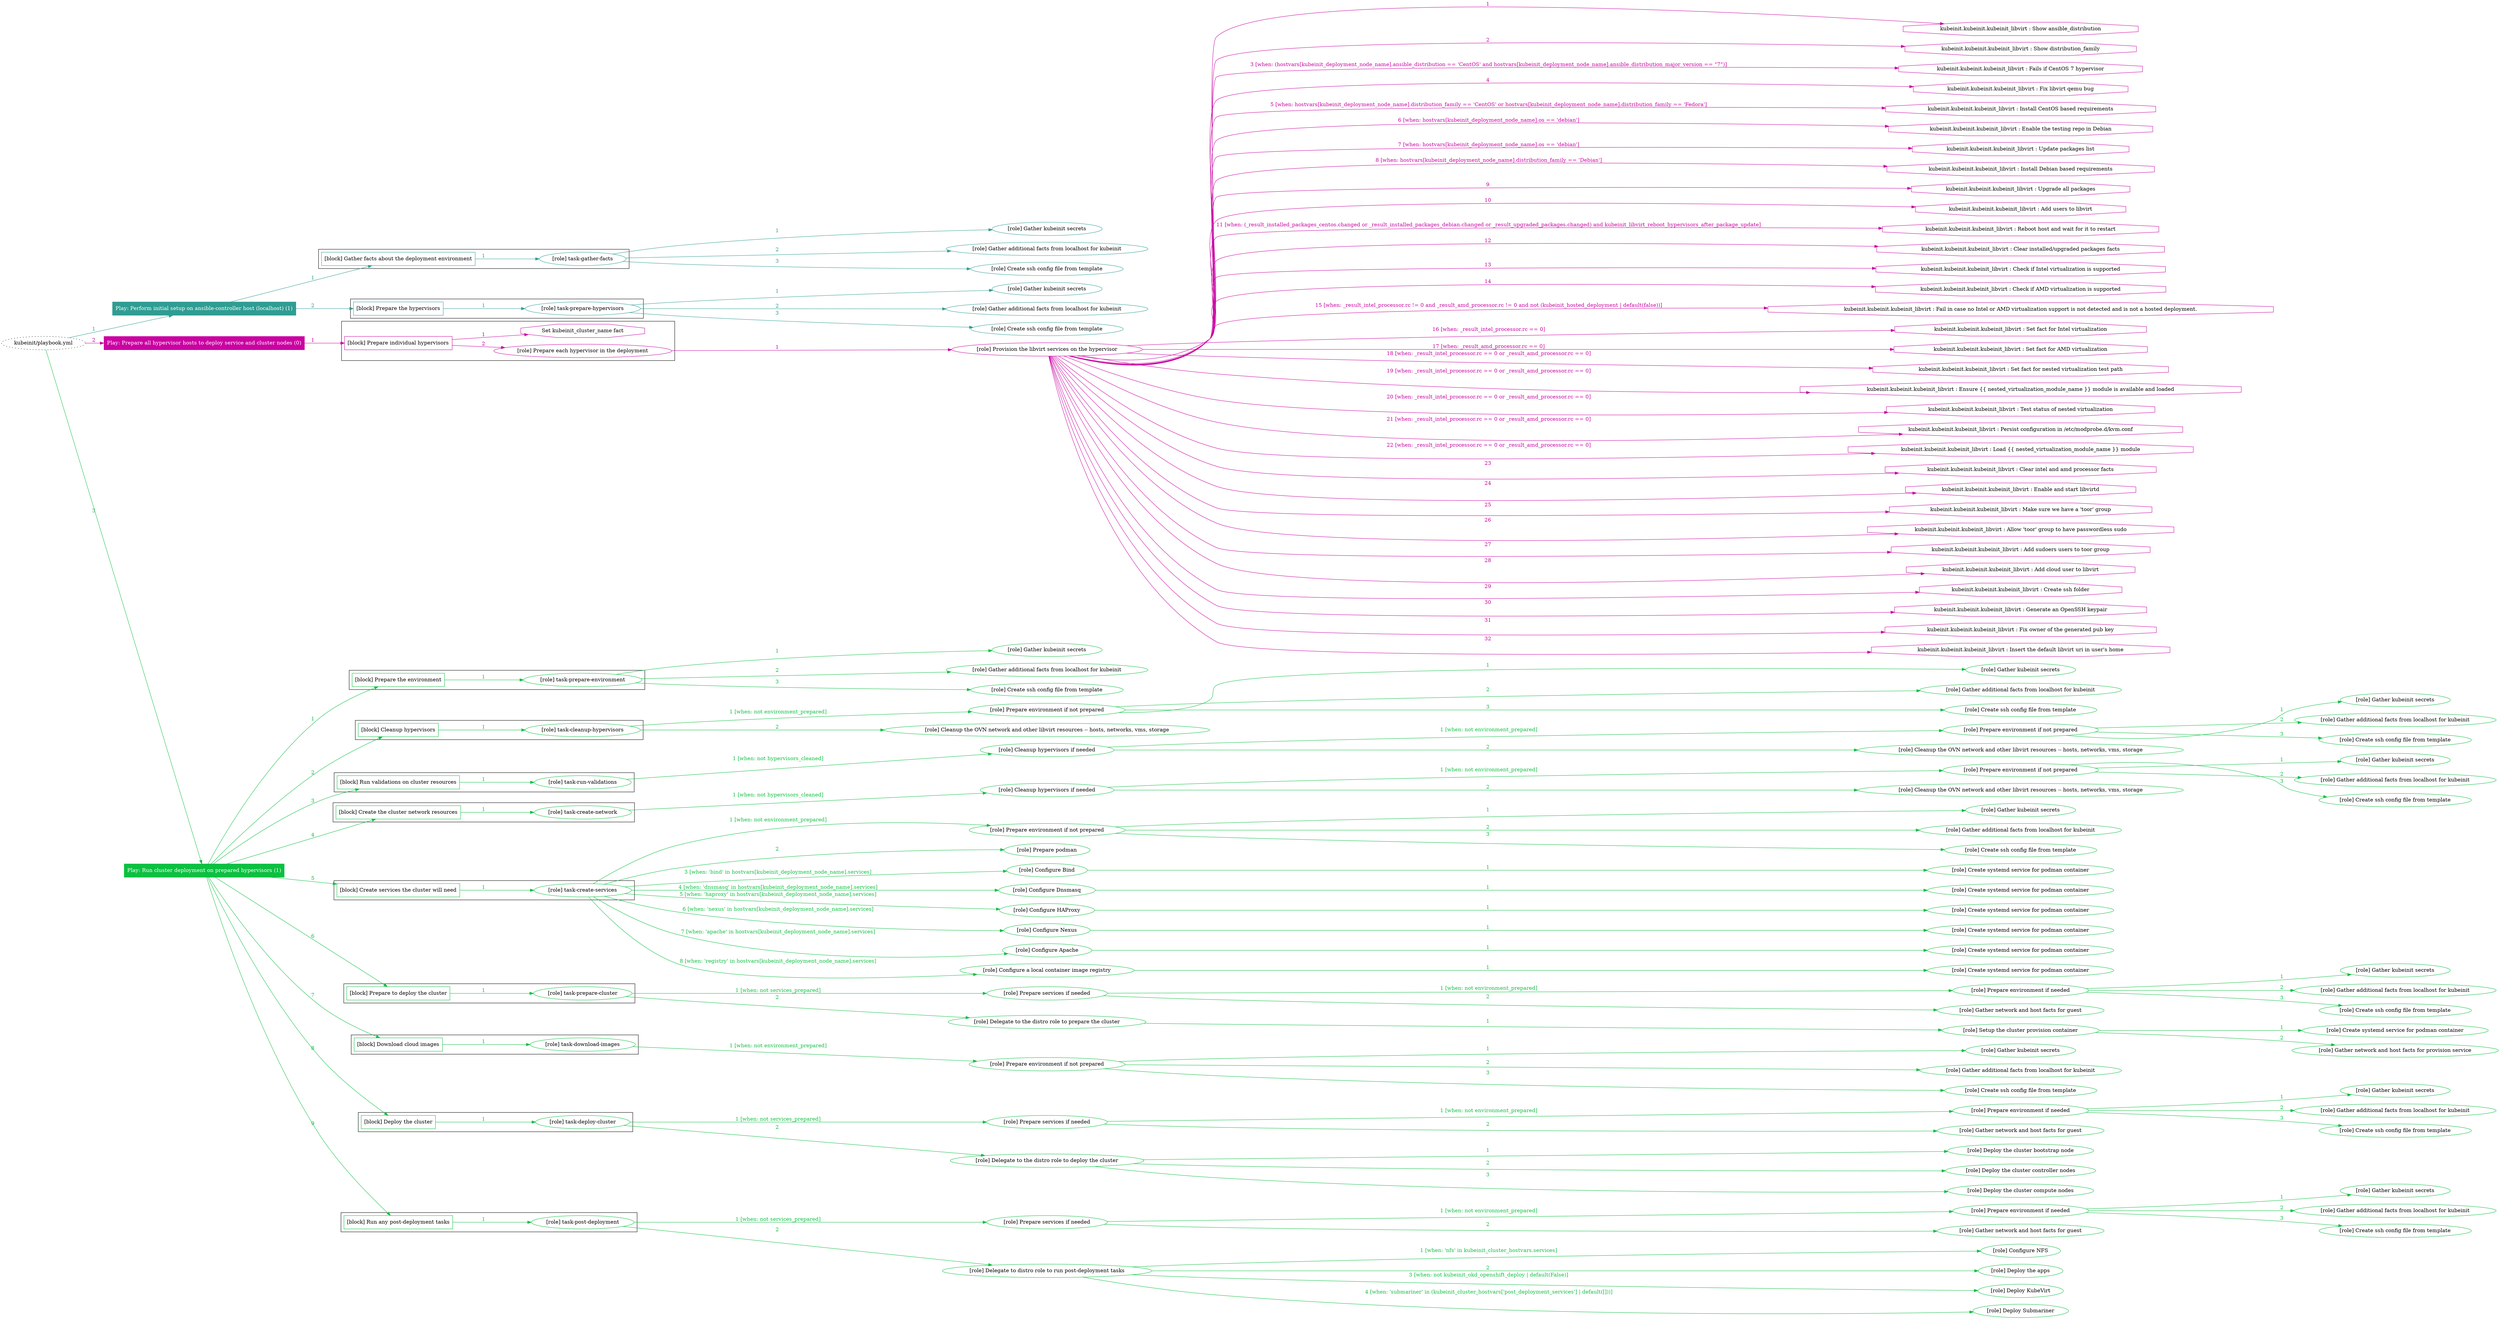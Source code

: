 digraph {
	graph [concentrate=true ordering=in rankdir=LR ratio=fill]
	edge [esep=5 sep=10]
	"kubeinit/playbook.yml" [URL="/home/runner/work/kubeinit/kubeinit/kubeinit/playbook.yml" id=playbook_14591a48 style=dotted]
	play_e9e37ed4 [label="Play: Perform initial setup on ansible-controller host (localhost) (1)" URL="/home/runner/work/kubeinit/kubeinit/kubeinit/playbook.yml" color="#2f9d93" fontcolor="#ffffff" id=play_e9e37ed4 shape=box style=filled tooltip=localhost]
	"kubeinit/playbook.yml" -> play_e9e37ed4 [label="1 " color="#2f9d93" fontcolor="#2f9d93" id=edge_cf51ef14 labeltooltip="1 " tooltip="1 "]
	subgraph "Gather kubeinit secrets" {
		role_511b7ac1 [label="[role] Gather kubeinit secrets" URL="/home/runner/.ansible/collections/ansible_collections/kubeinit/kubeinit/roles/kubeinit_prepare/tasks/gather_kubeinit_facts.yml" color="#2f9d93" id=role_511b7ac1 tooltip="Gather kubeinit secrets"]
	}
	subgraph "Gather additional facts from localhost for kubeinit" {
		role_744159a4 [label="[role] Gather additional facts from localhost for kubeinit" URL="/home/runner/.ansible/collections/ansible_collections/kubeinit/kubeinit/roles/kubeinit_prepare/tasks/gather_kubeinit_facts.yml" color="#2f9d93" id=role_744159a4 tooltip="Gather additional facts from localhost for kubeinit"]
	}
	subgraph "Create ssh config file from template" {
		role_03699cf1 [label="[role] Create ssh config file from template" URL="/home/runner/.ansible/collections/ansible_collections/kubeinit/kubeinit/roles/kubeinit_prepare/tasks/gather_kubeinit_facts.yml" color="#2f9d93" id=role_03699cf1 tooltip="Create ssh config file from template"]
	}
	subgraph "task-gather-facts" {
		role_98d365dc [label="[role] task-gather-facts" URL="/home/runner/work/kubeinit/kubeinit/kubeinit/playbook.yml" color="#2f9d93" id=role_98d365dc tooltip="task-gather-facts"]
		role_98d365dc -> role_511b7ac1 [label="1 " color="#2f9d93" fontcolor="#2f9d93" id=edge_78a21442 labeltooltip="1 " tooltip="1 "]
		role_98d365dc -> role_744159a4 [label="2 " color="#2f9d93" fontcolor="#2f9d93" id=edge_025b7eb2 labeltooltip="2 " tooltip="2 "]
		role_98d365dc -> role_03699cf1 [label="3 " color="#2f9d93" fontcolor="#2f9d93" id=edge_2efa850d labeltooltip="3 " tooltip="3 "]
	}
	subgraph "Gather kubeinit secrets" {
		role_1f6d1aac [label="[role] Gather kubeinit secrets" URL="/home/runner/.ansible/collections/ansible_collections/kubeinit/kubeinit/roles/kubeinit_prepare/tasks/gather_kubeinit_facts.yml" color="#2f9d93" id=role_1f6d1aac tooltip="Gather kubeinit secrets"]
	}
	subgraph "Gather additional facts from localhost for kubeinit" {
		role_0fc033a2 [label="[role] Gather additional facts from localhost for kubeinit" URL="/home/runner/.ansible/collections/ansible_collections/kubeinit/kubeinit/roles/kubeinit_prepare/tasks/gather_kubeinit_facts.yml" color="#2f9d93" id=role_0fc033a2 tooltip="Gather additional facts from localhost for kubeinit"]
	}
	subgraph "Create ssh config file from template" {
		role_b6f169d6 [label="[role] Create ssh config file from template" URL="/home/runner/.ansible/collections/ansible_collections/kubeinit/kubeinit/roles/kubeinit_prepare/tasks/gather_kubeinit_facts.yml" color="#2f9d93" id=role_b6f169d6 tooltip="Create ssh config file from template"]
	}
	subgraph "task-prepare-hypervisors" {
		role_d748c0be [label="[role] task-prepare-hypervisors" URL="/home/runner/work/kubeinit/kubeinit/kubeinit/playbook.yml" color="#2f9d93" id=role_d748c0be tooltip="task-prepare-hypervisors"]
		role_d748c0be -> role_1f6d1aac [label="1 " color="#2f9d93" fontcolor="#2f9d93" id=edge_54ac1796 labeltooltip="1 " tooltip="1 "]
		role_d748c0be -> role_0fc033a2 [label="2 " color="#2f9d93" fontcolor="#2f9d93" id=edge_9038579d labeltooltip="2 " tooltip="2 "]
		role_d748c0be -> role_b6f169d6 [label="3 " color="#2f9d93" fontcolor="#2f9d93" id=edge_a9b604c8 labeltooltip="3 " tooltip="3 "]
	}
	subgraph "Play: Perform initial setup on ansible-controller host (localhost) (1)" {
		play_e9e37ed4 -> block_b2dd3001 [label=1 color="#2f9d93" fontcolor="#2f9d93" id=edge_513cdf81 labeltooltip=1 tooltip=1]
		subgraph cluster_block_b2dd3001 {
			block_b2dd3001 [label="[block] Gather facts about the deployment environment" URL="/home/runner/work/kubeinit/kubeinit/kubeinit/playbook.yml" color="#2f9d93" id=block_b2dd3001 labeltooltip="Gather facts about the deployment environment" shape=box tooltip="Gather facts about the deployment environment"]
			block_b2dd3001 -> role_98d365dc [label="1 " color="#2f9d93" fontcolor="#2f9d93" id=edge_822a8c6c labeltooltip="1 " tooltip="1 "]
		}
		play_e9e37ed4 -> block_29b23688 [label=2 color="#2f9d93" fontcolor="#2f9d93" id=edge_a0c3e73f labeltooltip=2 tooltip=2]
		subgraph cluster_block_29b23688 {
			block_29b23688 [label="[block] Prepare the hypervisors" URL="/home/runner/work/kubeinit/kubeinit/kubeinit/playbook.yml" color="#2f9d93" id=block_29b23688 labeltooltip="Prepare the hypervisors" shape=box tooltip="Prepare the hypervisors"]
			block_29b23688 -> role_d748c0be [label="1 " color="#2f9d93" fontcolor="#2f9d93" id=edge_f58475fc labeltooltip="1 " tooltip="1 "]
		}
	}
	play_bda1f886 [label="Play: Prepare all hypervisor hosts to deploy service and cluster nodes (0)" URL="/home/runner/work/kubeinit/kubeinit/kubeinit/playbook.yml" color="#ca02a2" fontcolor="#ffffff" id=play_bda1f886 shape=box style=filled tooltip="Play: Prepare all hypervisor hosts to deploy service and cluster nodes (0)"]
	"kubeinit/playbook.yml" -> play_bda1f886 [label="2 " color="#ca02a2" fontcolor="#ca02a2" id=edge_24c65a80 labeltooltip="2 " tooltip="2 "]
	subgraph "Provision the libvirt services on the hypervisor" {
		role_e71ba248 [label="[role] Provision the libvirt services on the hypervisor" URL="/home/runner/.ansible/collections/ansible_collections/kubeinit/kubeinit/roles/kubeinit_prepare/tasks/prepare_hypervisor.yml" color="#ca02a2" id=role_e71ba248 tooltip="Provision the libvirt services on the hypervisor"]
		task_42279655 [label="kubeinit.kubeinit.kubeinit_libvirt : Show ansible_distribution" URL="/home/runner/.ansible/collections/ansible_collections/kubeinit/kubeinit/roles/kubeinit_libvirt/tasks/main.yml" color="#ca02a2" id=task_42279655 shape=octagon tooltip="kubeinit.kubeinit.kubeinit_libvirt : Show ansible_distribution"]
		role_e71ba248 -> task_42279655 [label="1 " color="#ca02a2" fontcolor="#ca02a2" id=edge_835e4742 labeltooltip="1 " tooltip="1 "]
		task_ca0650ab [label="kubeinit.kubeinit.kubeinit_libvirt : Show distribution_family" URL="/home/runner/.ansible/collections/ansible_collections/kubeinit/kubeinit/roles/kubeinit_libvirt/tasks/main.yml" color="#ca02a2" id=task_ca0650ab shape=octagon tooltip="kubeinit.kubeinit.kubeinit_libvirt : Show distribution_family"]
		role_e71ba248 -> task_ca0650ab [label="2 " color="#ca02a2" fontcolor="#ca02a2" id=edge_6366bb97 labeltooltip="2 " tooltip="2 "]
		task_33783621 [label="kubeinit.kubeinit.kubeinit_libvirt : Fails if CentOS 7 hypervisor" URL="/home/runner/.ansible/collections/ansible_collections/kubeinit/kubeinit/roles/kubeinit_libvirt/tasks/main.yml" color="#ca02a2" id=task_33783621 shape=octagon tooltip="kubeinit.kubeinit.kubeinit_libvirt : Fails if CentOS 7 hypervisor"]
		role_e71ba248 -> task_33783621 [label="3 [when: (hostvars[kubeinit_deployment_node_name].ansible_distribution == 'CentOS' and hostvars[kubeinit_deployment_node_name].ansible_distribution_major_version == \"7\")]" color="#ca02a2" fontcolor="#ca02a2" id=edge_948ace6b labeltooltip="3 [when: (hostvars[kubeinit_deployment_node_name].ansible_distribution == 'CentOS' and hostvars[kubeinit_deployment_node_name].ansible_distribution_major_version == \"7\")]" tooltip="3 [when: (hostvars[kubeinit_deployment_node_name].ansible_distribution == 'CentOS' and hostvars[kubeinit_deployment_node_name].ansible_distribution_major_version == \"7\")]"]
		task_cad5daea [label="kubeinit.kubeinit.kubeinit_libvirt : Fix libvirt qemu bug" URL="/home/runner/.ansible/collections/ansible_collections/kubeinit/kubeinit/roles/kubeinit_libvirt/tasks/main.yml" color="#ca02a2" id=task_cad5daea shape=octagon tooltip="kubeinit.kubeinit.kubeinit_libvirt : Fix libvirt qemu bug"]
		role_e71ba248 -> task_cad5daea [label="4 " color="#ca02a2" fontcolor="#ca02a2" id=edge_6edc4c5b labeltooltip="4 " tooltip="4 "]
		task_0ae23a16 [label="kubeinit.kubeinit.kubeinit_libvirt : Install CentOS based requirements" URL="/home/runner/.ansible/collections/ansible_collections/kubeinit/kubeinit/roles/kubeinit_libvirt/tasks/main.yml" color="#ca02a2" id=task_0ae23a16 shape=octagon tooltip="kubeinit.kubeinit.kubeinit_libvirt : Install CentOS based requirements"]
		role_e71ba248 -> task_0ae23a16 [label="5 [when: hostvars[kubeinit_deployment_node_name].distribution_family == 'CentOS' or hostvars[kubeinit_deployment_node_name].distribution_family == 'Fedora']" color="#ca02a2" fontcolor="#ca02a2" id=edge_24a6a1f0 labeltooltip="5 [when: hostvars[kubeinit_deployment_node_name].distribution_family == 'CentOS' or hostvars[kubeinit_deployment_node_name].distribution_family == 'Fedora']" tooltip="5 [when: hostvars[kubeinit_deployment_node_name].distribution_family == 'CentOS' or hostvars[kubeinit_deployment_node_name].distribution_family == 'Fedora']"]
		task_841be026 [label="kubeinit.kubeinit.kubeinit_libvirt : Enable the testing repo in Debian" URL="/home/runner/.ansible/collections/ansible_collections/kubeinit/kubeinit/roles/kubeinit_libvirt/tasks/main.yml" color="#ca02a2" id=task_841be026 shape=octagon tooltip="kubeinit.kubeinit.kubeinit_libvirt : Enable the testing repo in Debian"]
		role_e71ba248 -> task_841be026 [label="6 [when: hostvars[kubeinit_deployment_node_name].os == 'debian']" color="#ca02a2" fontcolor="#ca02a2" id=edge_cca2c2cd labeltooltip="6 [when: hostvars[kubeinit_deployment_node_name].os == 'debian']" tooltip="6 [when: hostvars[kubeinit_deployment_node_name].os == 'debian']"]
		task_1107229d [label="kubeinit.kubeinit.kubeinit_libvirt : Update packages list" URL="/home/runner/.ansible/collections/ansible_collections/kubeinit/kubeinit/roles/kubeinit_libvirt/tasks/main.yml" color="#ca02a2" id=task_1107229d shape=octagon tooltip="kubeinit.kubeinit.kubeinit_libvirt : Update packages list"]
		role_e71ba248 -> task_1107229d [label="7 [when: hostvars[kubeinit_deployment_node_name].os == 'debian']" color="#ca02a2" fontcolor="#ca02a2" id=edge_b6fdb5a1 labeltooltip="7 [when: hostvars[kubeinit_deployment_node_name].os == 'debian']" tooltip="7 [when: hostvars[kubeinit_deployment_node_name].os == 'debian']"]
		task_9016887b [label="kubeinit.kubeinit.kubeinit_libvirt : Install Debian based requirements" URL="/home/runner/.ansible/collections/ansible_collections/kubeinit/kubeinit/roles/kubeinit_libvirt/tasks/main.yml" color="#ca02a2" id=task_9016887b shape=octagon tooltip="kubeinit.kubeinit.kubeinit_libvirt : Install Debian based requirements"]
		role_e71ba248 -> task_9016887b [label="8 [when: hostvars[kubeinit_deployment_node_name].distribution_family == 'Debian']" color="#ca02a2" fontcolor="#ca02a2" id=edge_30aa0f5b labeltooltip="8 [when: hostvars[kubeinit_deployment_node_name].distribution_family == 'Debian']" tooltip="8 [when: hostvars[kubeinit_deployment_node_name].distribution_family == 'Debian']"]
		task_b2222a7e [label="kubeinit.kubeinit.kubeinit_libvirt : Upgrade all packages" URL="/home/runner/.ansible/collections/ansible_collections/kubeinit/kubeinit/roles/kubeinit_libvirt/tasks/main.yml" color="#ca02a2" id=task_b2222a7e shape=octagon tooltip="kubeinit.kubeinit.kubeinit_libvirt : Upgrade all packages"]
		role_e71ba248 -> task_b2222a7e [label="9 " color="#ca02a2" fontcolor="#ca02a2" id=edge_20decdda labeltooltip="9 " tooltip="9 "]
		task_3b4bcb78 [label="kubeinit.kubeinit.kubeinit_libvirt : Add users to libvirt" URL="/home/runner/.ansible/collections/ansible_collections/kubeinit/kubeinit/roles/kubeinit_libvirt/tasks/main.yml" color="#ca02a2" id=task_3b4bcb78 shape=octagon tooltip="kubeinit.kubeinit.kubeinit_libvirt : Add users to libvirt"]
		role_e71ba248 -> task_3b4bcb78 [label="10 " color="#ca02a2" fontcolor="#ca02a2" id=edge_d3fc4ade labeltooltip="10 " tooltip="10 "]
		task_f82d8b14 [label="kubeinit.kubeinit.kubeinit_libvirt : Reboot host and wait for it to restart" URL="/home/runner/.ansible/collections/ansible_collections/kubeinit/kubeinit/roles/kubeinit_libvirt/tasks/main.yml" color="#ca02a2" id=task_f82d8b14 shape=octagon tooltip="kubeinit.kubeinit.kubeinit_libvirt : Reboot host and wait for it to restart"]
		role_e71ba248 -> task_f82d8b14 [label="11 [when: (_result_installed_packages_centos.changed or _result_installed_packages_debian.changed or _result_upgraded_packages.changed) and kubeinit_libvirt_reboot_hypervisors_after_package_update]" color="#ca02a2" fontcolor="#ca02a2" id=edge_6740a20a labeltooltip="11 [when: (_result_installed_packages_centos.changed or _result_installed_packages_debian.changed or _result_upgraded_packages.changed) and kubeinit_libvirt_reboot_hypervisors_after_package_update]" tooltip="11 [when: (_result_installed_packages_centos.changed or _result_installed_packages_debian.changed or _result_upgraded_packages.changed) and kubeinit_libvirt_reboot_hypervisors_after_package_update]"]
		task_849faff1 [label="kubeinit.kubeinit.kubeinit_libvirt : Clear installed/upgraded packages facts" URL="/home/runner/.ansible/collections/ansible_collections/kubeinit/kubeinit/roles/kubeinit_libvirt/tasks/main.yml" color="#ca02a2" id=task_849faff1 shape=octagon tooltip="kubeinit.kubeinit.kubeinit_libvirt : Clear installed/upgraded packages facts"]
		role_e71ba248 -> task_849faff1 [label="12 " color="#ca02a2" fontcolor="#ca02a2" id=edge_1e0ac028 labeltooltip="12 " tooltip="12 "]
		task_49e9d68b [label="kubeinit.kubeinit.kubeinit_libvirt : Check if Intel virtualization is supported" URL="/home/runner/.ansible/collections/ansible_collections/kubeinit/kubeinit/roles/kubeinit_libvirt/tasks/main.yml" color="#ca02a2" id=task_49e9d68b shape=octagon tooltip="kubeinit.kubeinit.kubeinit_libvirt : Check if Intel virtualization is supported"]
		role_e71ba248 -> task_49e9d68b [label="13 " color="#ca02a2" fontcolor="#ca02a2" id=edge_b08ffa9a labeltooltip="13 " tooltip="13 "]
		task_6903f4c4 [label="kubeinit.kubeinit.kubeinit_libvirt : Check if AMD virtualization is supported" URL="/home/runner/.ansible/collections/ansible_collections/kubeinit/kubeinit/roles/kubeinit_libvirt/tasks/main.yml" color="#ca02a2" id=task_6903f4c4 shape=octagon tooltip="kubeinit.kubeinit.kubeinit_libvirt : Check if AMD virtualization is supported"]
		role_e71ba248 -> task_6903f4c4 [label="14 " color="#ca02a2" fontcolor="#ca02a2" id=edge_0ed7e24b labeltooltip="14 " tooltip="14 "]
		task_007b4dc5 [label="kubeinit.kubeinit.kubeinit_libvirt : Fail in case no Intel or AMD virtualization support is not detected and is not a hosted deployment." URL="/home/runner/.ansible/collections/ansible_collections/kubeinit/kubeinit/roles/kubeinit_libvirt/tasks/main.yml" color="#ca02a2" id=task_007b4dc5 shape=octagon tooltip="kubeinit.kubeinit.kubeinit_libvirt : Fail in case no Intel or AMD virtualization support is not detected and is not a hosted deployment."]
		role_e71ba248 -> task_007b4dc5 [label="15 [when: _result_intel_processor.rc != 0 and _result_amd_processor.rc != 0 and not (kubeinit_hosted_deployment | default(false))]" color="#ca02a2" fontcolor="#ca02a2" id=edge_b58a5bd4 labeltooltip="15 [when: _result_intel_processor.rc != 0 and _result_amd_processor.rc != 0 and not (kubeinit_hosted_deployment | default(false))]" tooltip="15 [when: _result_intel_processor.rc != 0 and _result_amd_processor.rc != 0 and not (kubeinit_hosted_deployment | default(false))]"]
		task_98bd9194 [label="kubeinit.kubeinit.kubeinit_libvirt : Set fact for Intel virtualization" URL="/home/runner/.ansible/collections/ansible_collections/kubeinit/kubeinit/roles/kubeinit_libvirt/tasks/main.yml" color="#ca02a2" id=task_98bd9194 shape=octagon tooltip="kubeinit.kubeinit.kubeinit_libvirt : Set fact for Intel virtualization"]
		role_e71ba248 -> task_98bd9194 [label="16 [when: _result_intel_processor.rc == 0]" color="#ca02a2" fontcolor="#ca02a2" id=edge_b30a17ee labeltooltip="16 [when: _result_intel_processor.rc == 0]" tooltip="16 [when: _result_intel_processor.rc == 0]"]
		task_af170fd5 [label="kubeinit.kubeinit.kubeinit_libvirt : Set fact for AMD virtualization" URL="/home/runner/.ansible/collections/ansible_collections/kubeinit/kubeinit/roles/kubeinit_libvirt/tasks/main.yml" color="#ca02a2" id=task_af170fd5 shape=octagon tooltip="kubeinit.kubeinit.kubeinit_libvirt : Set fact for AMD virtualization"]
		role_e71ba248 -> task_af170fd5 [label="17 [when: _result_amd_processor.rc == 0]" color="#ca02a2" fontcolor="#ca02a2" id=edge_6188b5f3 labeltooltip="17 [when: _result_amd_processor.rc == 0]" tooltip="17 [when: _result_amd_processor.rc == 0]"]
		task_99da87a6 [label="kubeinit.kubeinit.kubeinit_libvirt : Set fact for nested virtualization test path" URL="/home/runner/.ansible/collections/ansible_collections/kubeinit/kubeinit/roles/kubeinit_libvirt/tasks/main.yml" color="#ca02a2" id=task_99da87a6 shape=octagon tooltip="kubeinit.kubeinit.kubeinit_libvirt : Set fact for nested virtualization test path"]
		role_e71ba248 -> task_99da87a6 [label="18 [when: _result_intel_processor.rc == 0 or _result_amd_processor.rc == 0]" color="#ca02a2" fontcolor="#ca02a2" id=edge_6cb9e5b4 labeltooltip="18 [when: _result_intel_processor.rc == 0 or _result_amd_processor.rc == 0]" tooltip="18 [when: _result_intel_processor.rc == 0 or _result_amd_processor.rc == 0]"]
		task_741e70ec [label="kubeinit.kubeinit.kubeinit_libvirt : Ensure {{ nested_virtualization_module_name }} module is available and loaded" URL="/home/runner/.ansible/collections/ansible_collections/kubeinit/kubeinit/roles/kubeinit_libvirt/tasks/main.yml" color="#ca02a2" id=task_741e70ec shape=octagon tooltip="kubeinit.kubeinit.kubeinit_libvirt : Ensure {{ nested_virtualization_module_name }} module is available and loaded"]
		role_e71ba248 -> task_741e70ec [label="19 [when: _result_intel_processor.rc == 0 or _result_amd_processor.rc == 0]" color="#ca02a2" fontcolor="#ca02a2" id=edge_e8d86ce0 labeltooltip="19 [when: _result_intel_processor.rc == 0 or _result_amd_processor.rc == 0]" tooltip="19 [when: _result_intel_processor.rc == 0 or _result_amd_processor.rc == 0]"]
		task_d513eb49 [label="kubeinit.kubeinit.kubeinit_libvirt : Test status of nested virtualization" URL="/home/runner/.ansible/collections/ansible_collections/kubeinit/kubeinit/roles/kubeinit_libvirt/tasks/main.yml" color="#ca02a2" id=task_d513eb49 shape=octagon tooltip="kubeinit.kubeinit.kubeinit_libvirt : Test status of nested virtualization"]
		role_e71ba248 -> task_d513eb49 [label="20 [when: _result_intel_processor.rc == 0 or _result_amd_processor.rc == 0]" color="#ca02a2" fontcolor="#ca02a2" id=edge_57e8722d labeltooltip="20 [when: _result_intel_processor.rc == 0 or _result_amd_processor.rc == 0]" tooltip="20 [when: _result_intel_processor.rc == 0 or _result_amd_processor.rc == 0]"]
		task_d68ef50f [label="kubeinit.kubeinit.kubeinit_libvirt : Persist configuration in /etc/modprobe.d/kvm.conf" URL="/home/runner/.ansible/collections/ansible_collections/kubeinit/kubeinit/roles/kubeinit_libvirt/tasks/main.yml" color="#ca02a2" id=task_d68ef50f shape=octagon tooltip="kubeinit.kubeinit.kubeinit_libvirt : Persist configuration in /etc/modprobe.d/kvm.conf"]
		role_e71ba248 -> task_d68ef50f [label="21 [when: _result_intel_processor.rc == 0 or _result_amd_processor.rc == 0]" color="#ca02a2" fontcolor="#ca02a2" id=edge_bfa5cbb9 labeltooltip="21 [when: _result_intel_processor.rc == 0 or _result_amd_processor.rc == 0]" tooltip="21 [when: _result_intel_processor.rc == 0 or _result_amd_processor.rc == 0]"]
		task_4e4cfb31 [label="kubeinit.kubeinit.kubeinit_libvirt : Load {{ nested_virtualization_module_name }} module" URL="/home/runner/.ansible/collections/ansible_collections/kubeinit/kubeinit/roles/kubeinit_libvirt/tasks/main.yml" color="#ca02a2" id=task_4e4cfb31 shape=octagon tooltip="kubeinit.kubeinit.kubeinit_libvirt : Load {{ nested_virtualization_module_name }} module"]
		role_e71ba248 -> task_4e4cfb31 [label="22 [when: _result_intel_processor.rc == 0 or _result_amd_processor.rc == 0]" color="#ca02a2" fontcolor="#ca02a2" id=edge_9f937da2 labeltooltip="22 [when: _result_intel_processor.rc == 0 or _result_amd_processor.rc == 0]" tooltip="22 [when: _result_intel_processor.rc == 0 or _result_amd_processor.rc == 0]"]
		task_ad2cefa6 [label="kubeinit.kubeinit.kubeinit_libvirt : Clear intel and amd processor facts" URL="/home/runner/.ansible/collections/ansible_collections/kubeinit/kubeinit/roles/kubeinit_libvirt/tasks/main.yml" color="#ca02a2" id=task_ad2cefa6 shape=octagon tooltip="kubeinit.kubeinit.kubeinit_libvirt : Clear intel and amd processor facts"]
		role_e71ba248 -> task_ad2cefa6 [label="23 " color="#ca02a2" fontcolor="#ca02a2" id=edge_e4ff69db labeltooltip="23 " tooltip="23 "]
		task_a81aa670 [label="kubeinit.kubeinit.kubeinit_libvirt : Enable and start libvirtd" URL="/home/runner/.ansible/collections/ansible_collections/kubeinit/kubeinit/roles/kubeinit_libvirt/tasks/main.yml" color="#ca02a2" id=task_a81aa670 shape=octagon tooltip="kubeinit.kubeinit.kubeinit_libvirt : Enable and start libvirtd"]
		role_e71ba248 -> task_a81aa670 [label="24 " color="#ca02a2" fontcolor="#ca02a2" id=edge_58512fee labeltooltip="24 " tooltip="24 "]
		task_07104298 [label="kubeinit.kubeinit.kubeinit_libvirt : Make sure we have a 'toor' group" URL="/home/runner/.ansible/collections/ansible_collections/kubeinit/kubeinit/roles/kubeinit_libvirt/tasks/60_create_cloud_user.yml" color="#ca02a2" id=task_07104298 shape=octagon tooltip="kubeinit.kubeinit.kubeinit_libvirt : Make sure we have a 'toor' group"]
		role_e71ba248 -> task_07104298 [label="25 " color="#ca02a2" fontcolor="#ca02a2" id=edge_53b89e69 labeltooltip="25 " tooltip="25 "]
		task_849d3779 [label="kubeinit.kubeinit.kubeinit_libvirt : Allow 'toor' group to have passwordless sudo" URL="/home/runner/.ansible/collections/ansible_collections/kubeinit/kubeinit/roles/kubeinit_libvirt/tasks/60_create_cloud_user.yml" color="#ca02a2" id=task_849d3779 shape=octagon tooltip="kubeinit.kubeinit.kubeinit_libvirt : Allow 'toor' group to have passwordless sudo"]
		role_e71ba248 -> task_849d3779 [label="26 " color="#ca02a2" fontcolor="#ca02a2" id=edge_0f83b333 labeltooltip="26 " tooltip="26 "]
		task_924c486d [label="kubeinit.kubeinit.kubeinit_libvirt : Add sudoers users to toor group" URL="/home/runner/.ansible/collections/ansible_collections/kubeinit/kubeinit/roles/kubeinit_libvirt/tasks/60_create_cloud_user.yml" color="#ca02a2" id=task_924c486d shape=octagon tooltip="kubeinit.kubeinit.kubeinit_libvirt : Add sudoers users to toor group"]
		role_e71ba248 -> task_924c486d [label="27 " color="#ca02a2" fontcolor="#ca02a2" id=edge_b0c7433f labeltooltip="27 " tooltip="27 "]
		task_37703120 [label="kubeinit.kubeinit.kubeinit_libvirt : Add cloud user to libvirt" URL="/home/runner/.ansible/collections/ansible_collections/kubeinit/kubeinit/roles/kubeinit_libvirt/tasks/60_create_cloud_user.yml" color="#ca02a2" id=task_37703120 shape=octagon tooltip="kubeinit.kubeinit.kubeinit_libvirt : Add cloud user to libvirt"]
		role_e71ba248 -> task_37703120 [label="28 " color="#ca02a2" fontcolor="#ca02a2" id=edge_7603752a labeltooltip="28 " tooltip="28 "]
		task_1fce0e3a [label="kubeinit.kubeinit.kubeinit_libvirt : Create ssh folder" URL="/home/runner/.ansible/collections/ansible_collections/kubeinit/kubeinit/roles/kubeinit_libvirt/tasks/60_create_cloud_user.yml" color="#ca02a2" id=task_1fce0e3a shape=octagon tooltip="kubeinit.kubeinit.kubeinit_libvirt : Create ssh folder"]
		role_e71ba248 -> task_1fce0e3a [label="29 " color="#ca02a2" fontcolor="#ca02a2" id=edge_e768dc03 labeltooltip="29 " tooltip="29 "]
		task_276851f3 [label="kubeinit.kubeinit.kubeinit_libvirt : Generate an OpenSSH keypair" URL="/home/runner/.ansible/collections/ansible_collections/kubeinit/kubeinit/roles/kubeinit_libvirt/tasks/60_create_cloud_user.yml" color="#ca02a2" id=task_276851f3 shape=octagon tooltip="kubeinit.kubeinit.kubeinit_libvirt : Generate an OpenSSH keypair"]
		role_e71ba248 -> task_276851f3 [label="30 " color="#ca02a2" fontcolor="#ca02a2" id=edge_e8f647c3 labeltooltip="30 " tooltip="30 "]
		task_35f5d2f5 [label="kubeinit.kubeinit.kubeinit_libvirt : Fix owner of the generated pub key" URL="/home/runner/.ansible/collections/ansible_collections/kubeinit/kubeinit/roles/kubeinit_libvirt/tasks/60_create_cloud_user.yml" color="#ca02a2" id=task_35f5d2f5 shape=octagon tooltip="kubeinit.kubeinit.kubeinit_libvirt : Fix owner of the generated pub key"]
		role_e71ba248 -> task_35f5d2f5 [label="31 " color="#ca02a2" fontcolor="#ca02a2" id=edge_10fd76bc labeltooltip="31 " tooltip="31 "]
		task_976c25da [label="kubeinit.kubeinit.kubeinit_libvirt : Insert the default libvirt uri in user's home" URL="/home/runner/.ansible/collections/ansible_collections/kubeinit/kubeinit/roles/kubeinit_libvirt/tasks/60_create_cloud_user.yml" color="#ca02a2" id=task_976c25da shape=octagon tooltip="kubeinit.kubeinit.kubeinit_libvirt : Insert the default libvirt uri in user's home"]
		role_e71ba248 -> task_976c25da [label="32 " color="#ca02a2" fontcolor="#ca02a2" id=edge_7b444f94 labeltooltip="32 " tooltip="32 "]
	}
	subgraph "Prepare each hypervisor in the deployment" {
		role_bc3c1194 [label="[role] Prepare each hypervisor in the deployment" URL="/home/runner/work/kubeinit/kubeinit/kubeinit/playbook.yml" color="#ca02a2" id=role_bc3c1194 tooltip="Prepare each hypervisor in the deployment"]
		role_bc3c1194 -> role_e71ba248 [label="1 " color="#ca02a2" fontcolor="#ca02a2" id=edge_b4a68c86 labeltooltip="1 " tooltip="1 "]
	}
	subgraph "Play: Prepare all hypervisor hosts to deploy service and cluster nodes (0)" {
		play_bda1f886 -> block_4c22ac74 [label=1 color="#ca02a2" fontcolor="#ca02a2" id=edge_efc6b307 labeltooltip=1 tooltip=1]
		subgraph cluster_block_4c22ac74 {
			block_4c22ac74 [label="[block] Prepare individual hypervisors" URL="/home/runner/work/kubeinit/kubeinit/kubeinit/playbook.yml" color="#ca02a2" id=block_4c22ac74 labeltooltip="Prepare individual hypervisors" shape=box tooltip="Prepare individual hypervisors"]
			block_4c22ac74 -> role_bc3c1194 [label="2 " color="#ca02a2" fontcolor="#ca02a2" id=edge_4f6f020d labeltooltip="2 " tooltip="2 "]
			task_cac087f5 [label="Set kubeinit_cluster_name fact" URL="/home/runner/work/kubeinit/kubeinit/kubeinit/playbook.yml" color="#ca02a2" id=task_cac087f5 shape=octagon tooltip="Set kubeinit_cluster_name fact"]
			block_4c22ac74 -> task_cac087f5 [label="1 " color="#ca02a2" fontcolor="#ca02a2" id=edge_a079496f labeltooltip="1 " tooltip="1 "]
		}
	}
	play_7e74c367 [label="Play: Run cluster deployment on prepared hypervisors (1)" URL="/home/runner/work/kubeinit/kubeinit/kubeinit/playbook.yml" color="#0cc041" fontcolor="#ffffff" id=play_7e74c367 shape=box style=filled tooltip=localhost]
	"kubeinit/playbook.yml" -> play_7e74c367 [label="3 " color="#0cc041" fontcolor="#0cc041" id=edge_685672de labeltooltip="3 " tooltip="3 "]
	subgraph "Gather kubeinit secrets" {
		role_0e4ed8c2 [label="[role] Gather kubeinit secrets" URL="/home/runner/.ansible/collections/ansible_collections/kubeinit/kubeinit/roles/kubeinit_prepare/tasks/gather_kubeinit_facts.yml" color="#0cc041" id=role_0e4ed8c2 tooltip="Gather kubeinit secrets"]
	}
	subgraph "Gather additional facts from localhost for kubeinit" {
		role_de72457c [label="[role] Gather additional facts from localhost for kubeinit" URL="/home/runner/.ansible/collections/ansible_collections/kubeinit/kubeinit/roles/kubeinit_prepare/tasks/gather_kubeinit_facts.yml" color="#0cc041" id=role_de72457c tooltip="Gather additional facts from localhost for kubeinit"]
	}
	subgraph "Create ssh config file from template" {
		role_fc892909 [label="[role] Create ssh config file from template" URL="/home/runner/.ansible/collections/ansible_collections/kubeinit/kubeinit/roles/kubeinit_prepare/tasks/gather_kubeinit_facts.yml" color="#0cc041" id=role_fc892909 tooltip="Create ssh config file from template"]
	}
	subgraph "task-prepare-environment" {
		role_f235ffaf [label="[role] task-prepare-environment" URL="/home/runner/work/kubeinit/kubeinit/kubeinit/playbook.yml" color="#0cc041" id=role_f235ffaf tooltip="task-prepare-environment"]
		role_f235ffaf -> role_0e4ed8c2 [label="1 " color="#0cc041" fontcolor="#0cc041" id=edge_605dd335 labeltooltip="1 " tooltip="1 "]
		role_f235ffaf -> role_de72457c [label="2 " color="#0cc041" fontcolor="#0cc041" id=edge_f36aabe5 labeltooltip="2 " tooltip="2 "]
		role_f235ffaf -> role_fc892909 [label="3 " color="#0cc041" fontcolor="#0cc041" id=edge_4a922eea labeltooltip="3 " tooltip="3 "]
	}
	subgraph "Gather kubeinit secrets" {
		role_cbfa10a9 [label="[role] Gather kubeinit secrets" URL="/home/runner/.ansible/collections/ansible_collections/kubeinit/kubeinit/roles/kubeinit_prepare/tasks/gather_kubeinit_facts.yml" color="#0cc041" id=role_cbfa10a9 tooltip="Gather kubeinit secrets"]
	}
	subgraph "Gather additional facts from localhost for kubeinit" {
		role_46dc7646 [label="[role] Gather additional facts from localhost for kubeinit" URL="/home/runner/.ansible/collections/ansible_collections/kubeinit/kubeinit/roles/kubeinit_prepare/tasks/gather_kubeinit_facts.yml" color="#0cc041" id=role_46dc7646 tooltip="Gather additional facts from localhost for kubeinit"]
	}
	subgraph "Create ssh config file from template" {
		role_982d761b [label="[role] Create ssh config file from template" URL="/home/runner/.ansible/collections/ansible_collections/kubeinit/kubeinit/roles/kubeinit_prepare/tasks/gather_kubeinit_facts.yml" color="#0cc041" id=role_982d761b tooltip="Create ssh config file from template"]
	}
	subgraph "Prepare environment if not prepared" {
		role_17c2823a [label="[role] Prepare environment if not prepared" URL="/home/runner/.ansible/collections/ansible_collections/kubeinit/kubeinit/roles/kubeinit_prepare/tasks/cleanup_hypervisors.yml" color="#0cc041" id=role_17c2823a tooltip="Prepare environment if not prepared"]
		role_17c2823a -> role_cbfa10a9 [label="1 " color="#0cc041" fontcolor="#0cc041" id=edge_640db6d4 labeltooltip="1 " tooltip="1 "]
		role_17c2823a -> role_46dc7646 [label="2 " color="#0cc041" fontcolor="#0cc041" id=edge_370f5351 labeltooltip="2 " tooltip="2 "]
		role_17c2823a -> role_982d761b [label="3 " color="#0cc041" fontcolor="#0cc041" id=edge_fec26bed labeltooltip="3 " tooltip="3 "]
	}
	subgraph "Cleanup the OVN network and other libvirt resources -- hosts, networks, vms, storage" {
		role_3d7efa9e [label="[role] Cleanup the OVN network and other libvirt resources -- hosts, networks, vms, storage" URL="/home/runner/.ansible/collections/ansible_collections/kubeinit/kubeinit/roles/kubeinit_prepare/tasks/cleanup_hypervisors.yml" color="#0cc041" id=role_3d7efa9e tooltip="Cleanup the OVN network and other libvirt resources -- hosts, networks, vms, storage"]
	}
	subgraph "task-cleanup-hypervisors" {
		role_7c516146 [label="[role] task-cleanup-hypervisors" URL="/home/runner/work/kubeinit/kubeinit/kubeinit/playbook.yml" color="#0cc041" id=role_7c516146 tooltip="task-cleanup-hypervisors"]
		role_7c516146 -> role_17c2823a [label="1 [when: not environment_prepared]" color="#0cc041" fontcolor="#0cc041" id=edge_cdf80df3 labeltooltip="1 [when: not environment_prepared]" tooltip="1 [when: not environment_prepared]"]
		role_7c516146 -> role_3d7efa9e [label="2 " color="#0cc041" fontcolor="#0cc041" id=edge_7e29ad2a labeltooltip="2 " tooltip="2 "]
	}
	subgraph "Gather kubeinit secrets" {
		role_f177fba8 [label="[role] Gather kubeinit secrets" URL="/home/runner/.ansible/collections/ansible_collections/kubeinit/kubeinit/roles/kubeinit_prepare/tasks/gather_kubeinit_facts.yml" color="#0cc041" id=role_f177fba8 tooltip="Gather kubeinit secrets"]
	}
	subgraph "Gather additional facts from localhost for kubeinit" {
		role_e0df0b93 [label="[role] Gather additional facts from localhost for kubeinit" URL="/home/runner/.ansible/collections/ansible_collections/kubeinit/kubeinit/roles/kubeinit_prepare/tasks/gather_kubeinit_facts.yml" color="#0cc041" id=role_e0df0b93 tooltip="Gather additional facts from localhost for kubeinit"]
	}
	subgraph "Create ssh config file from template" {
		role_47ec56ac [label="[role] Create ssh config file from template" URL="/home/runner/.ansible/collections/ansible_collections/kubeinit/kubeinit/roles/kubeinit_prepare/tasks/gather_kubeinit_facts.yml" color="#0cc041" id=role_47ec56ac tooltip="Create ssh config file from template"]
	}
	subgraph "Prepare environment if not prepared" {
		role_4aebf581 [label="[role] Prepare environment if not prepared" URL="/home/runner/.ansible/collections/ansible_collections/kubeinit/kubeinit/roles/kubeinit_prepare/tasks/cleanup_hypervisors.yml" color="#0cc041" id=role_4aebf581 tooltip="Prepare environment if not prepared"]
		role_4aebf581 -> role_f177fba8 [label="1 " color="#0cc041" fontcolor="#0cc041" id=edge_e574dd82 labeltooltip="1 " tooltip="1 "]
		role_4aebf581 -> role_e0df0b93 [label="2 " color="#0cc041" fontcolor="#0cc041" id=edge_55129cf8 labeltooltip="2 " tooltip="2 "]
		role_4aebf581 -> role_47ec56ac [label="3 " color="#0cc041" fontcolor="#0cc041" id=edge_4e231b88 labeltooltip="3 " tooltip="3 "]
	}
	subgraph "Cleanup the OVN network and other libvirt resources -- hosts, networks, vms, storage" {
		role_8b9406f3 [label="[role] Cleanup the OVN network and other libvirt resources -- hosts, networks, vms, storage" URL="/home/runner/.ansible/collections/ansible_collections/kubeinit/kubeinit/roles/kubeinit_prepare/tasks/cleanup_hypervisors.yml" color="#0cc041" id=role_8b9406f3 tooltip="Cleanup the OVN network and other libvirt resources -- hosts, networks, vms, storage"]
	}
	subgraph "Cleanup hypervisors if needed" {
		role_69b986f2 [label="[role] Cleanup hypervisors if needed" URL="/home/runner/.ansible/collections/ansible_collections/kubeinit/kubeinit/roles/kubeinit_validations/tasks/main.yml" color="#0cc041" id=role_69b986f2 tooltip="Cleanup hypervisors if needed"]
		role_69b986f2 -> role_4aebf581 [label="1 [when: not environment_prepared]" color="#0cc041" fontcolor="#0cc041" id=edge_26c2a158 labeltooltip="1 [when: not environment_prepared]" tooltip="1 [when: not environment_prepared]"]
		role_69b986f2 -> role_8b9406f3 [label="2 " color="#0cc041" fontcolor="#0cc041" id=edge_3b1bb818 labeltooltip="2 " tooltip="2 "]
	}
	subgraph "task-run-validations" {
		role_41c9a049 [label="[role] task-run-validations" URL="/home/runner/work/kubeinit/kubeinit/kubeinit/playbook.yml" color="#0cc041" id=role_41c9a049 tooltip="task-run-validations"]
		role_41c9a049 -> role_69b986f2 [label="1 [when: not hypervisors_cleaned]" color="#0cc041" fontcolor="#0cc041" id=edge_86571002 labeltooltip="1 [when: not hypervisors_cleaned]" tooltip="1 [when: not hypervisors_cleaned]"]
	}
	subgraph "Gather kubeinit secrets" {
		role_49f553be [label="[role] Gather kubeinit secrets" URL="/home/runner/.ansible/collections/ansible_collections/kubeinit/kubeinit/roles/kubeinit_prepare/tasks/gather_kubeinit_facts.yml" color="#0cc041" id=role_49f553be tooltip="Gather kubeinit secrets"]
	}
	subgraph "Gather additional facts from localhost for kubeinit" {
		role_8535ff0e [label="[role] Gather additional facts from localhost for kubeinit" URL="/home/runner/.ansible/collections/ansible_collections/kubeinit/kubeinit/roles/kubeinit_prepare/tasks/gather_kubeinit_facts.yml" color="#0cc041" id=role_8535ff0e tooltip="Gather additional facts from localhost for kubeinit"]
	}
	subgraph "Create ssh config file from template" {
		role_1eae18fe [label="[role] Create ssh config file from template" URL="/home/runner/.ansible/collections/ansible_collections/kubeinit/kubeinit/roles/kubeinit_prepare/tasks/gather_kubeinit_facts.yml" color="#0cc041" id=role_1eae18fe tooltip="Create ssh config file from template"]
	}
	subgraph "Prepare environment if not prepared" {
		role_4d0218b4 [label="[role] Prepare environment if not prepared" URL="/home/runner/.ansible/collections/ansible_collections/kubeinit/kubeinit/roles/kubeinit_prepare/tasks/cleanup_hypervisors.yml" color="#0cc041" id=role_4d0218b4 tooltip="Prepare environment if not prepared"]
		role_4d0218b4 -> role_49f553be [label="1 " color="#0cc041" fontcolor="#0cc041" id=edge_78f84c5f labeltooltip="1 " tooltip="1 "]
		role_4d0218b4 -> role_8535ff0e [label="2 " color="#0cc041" fontcolor="#0cc041" id=edge_e6f219ca labeltooltip="2 " tooltip="2 "]
		role_4d0218b4 -> role_1eae18fe [label="3 " color="#0cc041" fontcolor="#0cc041" id=edge_15194f58 labeltooltip="3 " tooltip="3 "]
	}
	subgraph "Cleanup the OVN network and other libvirt resources -- hosts, networks, vms, storage" {
		role_4b235d0b [label="[role] Cleanup the OVN network and other libvirt resources -- hosts, networks, vms, storage" URL="/home/runner/.ansible/collections/ansible_collections/kubeinit/kubeinit/roles/kubeinit_prepare/tasks/cleanup_hypervisors.yml" color="#0cc041" id=role_4b235d0b tooltip="Cleanup the OVN network and other libvirt resources -- hosts, networks, vms, storage"]
	}
	subgraph "Cleanup hypervisors if needed" {
		role_97620b72 [label="[role] Cleanup hypervisors if needed" URL="/home/runner/.ansible/collections/ansible_collections/kubeinit/kubeinit/roles/kubeinit_libvirt/tasks/create_network.yml" color="#0cc041" id=role_97620b72 tooltip="Cleanup hypervisors if needed"]
		role_97620b72 -> role_4d0218b4 [label="1 [when: not environment_prepared]" color="#0cc041" fontcolor="#0cc041" id=edge_21ac0aa1 labeltooltip="1 [when: not environment_prepared]" tooltip="1 [when: not environment_prepared]"]
		role_97620b72 -> role_4b235d0b [label="2 " color="#0cc041" fontcolor="#0cc041" id=edge_e7532ee0 labeltooltip="2 " tooltip="2 "]
	}
	subgraph "task-create-network" {
		role_d7255f6e [label="[role] task-create-network" URL="/home/runner/work/kubeinit/kubeinit/kubeinit/playbook.yml" color="#0cc041" id=role_d7255f6e tooltip="task-create-network"]
		role_d7255f6e -> role_97620b72 [label="1 [when: not hypervisors_cleaned]" color="#0cc041" fontcolor="#0cc041" id=edge_b25351d0 labeltooltip="1 [when: not hypervisors_cleaned]" tooltip="1 [when: not hypervisors_cleaned]"]
	}
	subgraph "Gather kubeinit secrets" {
		role_f4b551b9 [label="[role] Gather kubeinit secrets" URL="/home/runner/.ansible/collections/ansible_collections/kubeinit/kubeinit/roles/kubeinit_prepare/tasks/gather_kubeinit_facts.yml" color="#0cc041" id=role_f4b551b9 tooltip="Gather kubeinit secrets"]
	}
	subgraph "Gather additional facts from localhost for kubeinit" {
		role_0a26f503 [label="[role] Gather additional facts from localhost for kubeinit" URL="/home/runner/.ansible/collections/ansible_collections/kubeinit/kubeinit/roles/kubeinit_prepare/tasks/gather_kubeinit_facts.yml" color="#0cc041" id=role_0a26f503 tooltip="Gather additional facts from localhost for kubeinit"]
	}
	subgraph "Create ssh config file from template" {
		role_3713cdd3 [label="[role] Create ssh config file from template" URL="/home/runner/.ansible/collections/ansible_collections/kubeinit/kubeinit/roles/kubeinit_prepare/tasks/gather_kubeinit_facts.yml" color="#0cc041" id=role_3713cdd3 tooltip="Create ssh config file from template"]
	}
	subgraph "Prepare environment if not prepared" {
		role_ab271ee1 [label="[role] Prepare environment if not prepared" URL="/home/runner/.ansible/collections/ansible_collections/kubeinit/kubeinit/roles/kubeinit_services/tasks/main.yml" color="#0cc041" id=role_ab271ee1 tooltip="Prepare environment if not prepared"]
		role_ab271ee1 -> role_f4b551b9 [label="1 " color="#0cc041" fontcolor="#0cc041" id=edge_ef19fb64 labeltooltip="1 " tooltip="1 "]
		role_ab271ee1 -> role_0a26f503 [label="2 " color="#0cc041" fontcolor="#0cc041" id=edge_a7dc7c34 labeltooltip="2 " tooltip="2 "]
		role_ab271ee1 -> role_3713cdd3 [label="3 " color="#0cc041" fontcolor="#0cc041" id=edge_6336b7a3 labeltooltip="3 " tooltip="3 "]
	}
	subgraph "Prepare podman" {
		role_50a0f0b0 [label="[role] Prepare podman" URL="/home/runner/.ansible/collections/ansible_collections/kubeinit/kubeinit/roles/kubeinit_services/tasks/00_create_service_pod.yml" color="#0cc041" id=role_50a0f0b0 tooltip="Prepare podman"]
	}
	subgraph "Create systemd service for podman container" {
		role_fc3e1efe [label="[role] Create systemd service for podman container" URL="/home/runner/.ansible/collections/ansible_collections/kubeinit/kubeinit/roles/kubeinit_bind/tasks/main.yml" color="#0cc041" id=role_fc3e1efe tooltip="Create systemd service for podman container"]
	}
	subgraph "Configure Bind" {
		role_e45bcfe4 [label="[role] Configure Bind" URL="/home/runner/.ansible/collections/ansible_collections/kubeinit/kubeinit/roles/kubeinit_services/tasks/start_services_containers.yml" color="#0cc041" id=role_e45bcfe4 tooltip="Configure Bind"]
		role_e45bcfe4 -> role_fc3e1efe [label="1 " color="#0cc041" fontcolor="#0cc041" id=edge_501330b4 labeltooltip="1 " tooltip="1 "]
	}
	subgraph "Create systemd service for podman container" {
		role_b11eadde [label="[role] Create systemd service for podman container" URL="/home/runner/.ansible/collections/ansible_collections/kubeinit/kubeinit/roles/kubeinit_dnsmasq/tasks/main.yml" color="#0cc041" id=role_b11eadde tooltip="Create systemd service for podman container"]
	}
	subgraph "Configure Dnsmasq" {
		role_3954115b [label="[role] Configure Dnsmasq" URL="/home/runner/.ansible/collections/ansible_collections/kubeinit/kubeinit/roles/kubeinit_services/tasks/start_services_containers.yml" color="#0cc041" id=role_3954115b tooltip="Configure Dnsmasq"]
		role_3954115b -> role_b11eadde [label="1 " color="#0cc041" fontcolor="#0cc041" id=edge_3da8a169 labeltooltip="1 " tooltip="1 "]
	}
	subgraph "Create systemd service for podman container" {
		role_c95939e0 [label="[role] Create systemd service for podman container" URL="/home/runner/.ansible/collections/ansible_collections/kubeinit/kubeinit/roles/kubeinit_haproxy/tasks/main.yml" color="#0cc041" id=role_c95939e0 tooltip="Create systemd service for podman container"]
	}
	subgraph "Configure HAProxy" {
		role_f3226535 [label="[role] Configure HAProxy" URL="/home/runner/.ansible/collections/ansible_collections/kubeinit/kubeinit/roles/kubeinit_services/tasks/start_services_containers.yml" color="#0cc041" id=role_f3226535 tooltip="Configure HAProxy"]
		role_f3226535 -> role_c95939e0 [label="1 " color="#0cc041" fontcolor="#0cc041" id=edge_cdf10023 labeltooltip="1 " tooltip="1 "]
	}
	subgraph "Create systemd service for podman container" {
		role_53548c75 [label="[role] Create systemd service for podman container" URL="/home/runner/.ansible/collections/ansible_collections/kubeinit/kubeinit/roles/kubeinit_nexus/tasks/main.yml" color="#0cc041" id=role_53548c75 tooltip="Create systemd service for podman container"]
	}
	subgraph "Configure Nexus" {
		role_a974a8d0 [label="[role] Configure Nexus" URL="/home/runner/.ansible/collections/ansible_collections/kubeinit/kubeinit/roles/kubeinit_services/tasks/start_services_containers.yml" color="#0cc041" id=role_a974a8d0 tooltip="Configure Nexus"]
		role_a974a8d0 -> role_53548c75 [label="1 " color="#0cc041" fontcolor="#0cc041" id=edge_ba7de862 labeltooltip="1 " tooltip="1 "]
	}
	subgraph "Create systemd service for podman container" {
		role_6c6eda9d [label="[role] Create systemd service for podman container" URL="/home/runner/.ansible/collections/ansible_collections/kubeinit/kubeinit/roles/kubeinit_apache/tasks/main.yml" color="#0cc041" id=role_6c6eda9d tooltip="Create systemd service for podman container"]
	}
	subgraph "Configure Apache" {
		role_d97adc45 [label="[role] Configure Apache" URL="/home/runner/.ansible/collections/ansible_collections/kubeinit/kubeinit/roles/kubeinit_services/tasks/start_services_containers.yml" color="#0cc041" id=role_d97adc45 tooltip="Configure Apache"]
		role_d97adc45 -> role_6c6eda9d [label="1 " color="#0cc041" fontcolor="#0cc041" id=edge_dde8ab43 labeltooltip="1 " tooltip="1 "]
	}
	subgraph "Create systemd service for podman container" {
		role_27b5e2e0 [label="[role] Create systemd service for podman container" URL="/home/runner/.ansible/collections/ansible_collections/kubeinit/kubeinit/roles/kubeinit_registry/tasks/main.yml" color="#0cc041" id=role_27b5e2e0 tooltip="Create systemd service for podman container"]
	}
	subgraph "Configure a local container image registry" {
		role_1ff24ac5 [label="[role] Configure a local container image registry" URL="/home/runner/.ansible/collections/ansible_collections/kubeinit/kubeinit/roles/kubeinit_services/tasks/start_services_containers.yml" color="#0cc041" id=role_1ff24ac5 tooltip="Configure a local container image registry"]
		role_1ff24ac5 -> role_27b5e2e0 [label="1 " color="#0cc041" fontcolor="#0cc041" id=edge_f18cb006 labeltooltip="1 " tooltip="1 "]
	}
	subgraph "task-create-services" {
		role_8aecd032 [label="[role] task-create-services" URL="/home/runner/work/kubeinit/kubeinit/kubeinit/playbook.yml" color="#0cc041" id=role_8aecd032 tooltip="task-create-services"]
		role_8aecd032 -> role_ab271ee1 [label="1 [when: not environment_prepared]" color="#0cc041" fontcolor="#0cc041" id=edge_4cadd4af labeltooltip="1 [when: not environment_prepared]" tooltip="1 [when: not environment_prepared]"]
		role_8aecd032 -> role_50a0f0b0 [label="2 " color="#0cc041" fontcolor="#0cc041" id=edge_b67dcbff labeltooltip="2 " tooltip="2 "]
		role_8aecd032 -> role_e45bcfe4 [label="3 [when: 'bind' in hostvars[kubeinit_deployment_node_name].services]" color="#0cc041" fontcolor="#0cc041" id=edge_9676d5b6 labeltooltip="3 [when: 'bind' in hostvars[kubeinit_deployment_node_name].services]" tooltip="3 [when: 'bind' in hostvars[kubeinit_deployment_node_name].services]"]
		role_8aecd032 -> role_3954115b [label="4 [when: 'dnsmasq' in hostvars[kubeinit_deployment_node_name].services]" color="#0cc041" fontcolor="#0cc041" id=edge_a3aed0be labeltooltip="4 [when: 'dnsmasq' in hostvars[kubeinit_deployment_node_name].services]" tooltip="4 [when: 'dnsmasq' in hostvars[kubeinit_deployment_node_name].services]"]
		role_8aecd032 -> role_f3226535 [label="5 [when: 'haproxy' in hostvars[kubeinit_deployment_node_name].services]" color="#0cc041" fontcolor="#0cc041" id=edge_f604e1ea labeltooltip="5 [when: 'haproxy' in hostvars[kubeinit_deployment_node_name].services]" tooltip="5 [when: 'haproxy' in hostvars[kubeinit_deployment_node_name].services]"]
		role_8aecd032 -> role_a974a8d0 [label="6 [when: 'nexus' in hostvars[kubeinit_deployment_node_name].services]" color="#0cc041" fontcolor="#0cc041" id=edge_bf13d614 labeltooltip="6 [when: 'nexus' in hostvars[kubeinit_deployment_node_name].services]" tooltip="6 [when: 'nexus' in hostvars[kubeinit_deployment_node_name].services]"]
		role_8aecd032 -> role_d97adc45 [label="7 [when: 'apache' in hostvars[kubeinit_deployment_node_name].services]" color="#0cc041" fontcolor="#0cc041" id=edge_529422ed labeltooltip="7 [when: 'apache' in hostvars[kubeinit_deployment_node_name].services]" tooltip="7 [when: 'apache' in hostvars[kubeinit_deployment_node_name].services]"]
		role_8aecd032 -> role_1ff24ac5 [label="8 [when: 'registry' in hostvars[kubeinit_deployment_node_name].services]" color="#0cc041" fontcolor="#0cc041" id=edge_98c816a8 labeltooltip="8 [when: 'registry' in hostvars[kubeinit_deployment_node_name].services]" tooltip="8 [when: 'registry' in hostvars[kubeinit_deployment_node_name].services]"]
	}
	subgraph "Gather kubeinit secrets" {
		role_06a074d3 [label="[role] Gather kubeinit secrets" URL="/home/runner/.ansible/collections/ansible_collections/kubeinit/kubeinit/roles/kubeinit_prepare/tasks/gather_kubeinit_facts.yml" color="#0cc041" id=role_06a074d3 tooltip="Gather kubeinit secrets"]
	}
	subgraph "Gather additional facts from localhost for kubeinit" {
		role_735a9d59 [label="[role] Gather additional facts from localhost for kubeinit" URL="/home/runner/.ansible/collections/ansible_collections/kubeinit/kubeinit/roles/kubeinit_prepare/tasks/gather_kubeinit_facts.yml" color="#0cc041" id=role_735a9d59 tooltip="Gather additional facts from localhost for kubeinit"]
	}
	subgraph "Create ssh config file from template" {
		role_643ddd61 [label="[role] Create ssh config file from template" URL="/home/runner/.ansible/collections/ansible_collections/kubeinit/kubeinit/roles/kubeinit_prepare/tasks/gather_kubeinit_facts.yml" color="#0cc041" id=role_643ddd61 tooltip="Create ssh config file from template"]
	}
	subgraph "Prepare environment if needed" {
		role_4798f94b [label="[role] Prepare environment if needed" URL="/home/runner/.ansible/collections/ansible_collections/kubeinit/kubeinit/roles/kubeinit_services/tasks/prepare_services.yml" color="#0cc041" id=role_4798f94b tooltip="Prepare environment if needed"]
		role_4798f94b -> role_06a074d3 [label="1 " color="#0cc041" fontcolor="#0cc041" id=edge_c3706145 labeltooltip="1 " tooltip="1 "]
		role_4798f94b -> role_735a9d59 [label="2 " color="#0cc041" fontcolor="#0cc041" id=edge_a0f1446c labeltooltip="2 " tooltip="2 "]
		role_4798f94b -> role_643ddd61 [label="3 " color="#0cc041" fontcolor="#0cc041" id=edge_1d1081e0 labeltooltip="3 " tooltip="3 "]
	}
	subgraph "Gather network and host facts for guest" {
		role_25554707 [label="[role] Gather network and host facts for guest" URL="/home/runner/.ansible/collections/ansible_collections/kubeinit/kubeinit/roles/kubeinit_services/tasks/prepare_services.yml" color="#0cc041" id=role_25554707 tooltip="Gather network and host facts for guest"]
	}
	subgraph "Prepare services if needed" {
		role_c1367c0d [label="[role] Prepare services if needed" URL="/home/runner/.ansible/collections/ansible_collections/kubeinit/kubeinit/roles/kubeinit_prepare/tasks/prepare_cluster.yml" color="#0cc041" id=role_c1367c0d tooltip="Prepare services if needed"]
		role_c1367c0d -> role_4798f94b [label="1 [when: not environment_prepared]" color="#0cc041" fontcolor="#0cc041" id=edge_d31d9b0f labeltooltip="1 [when: not environment_prepared]" tooltip="1 [when: not environment_prepared]"]
		role_c1367c0d -> role_25554707 [label="2 " color="#0cc041" fontcolor="#0cc041" id=edge_44b08d0f labeltooltip="2 " tooltip="2 "]
	}
	subgraph "Create systemd service for podman container" {
		role_1792d7ee [label="[role] Create systemd service for podman container" URL="/home/runner/.ansible/collections/ansible_collections/kubeinit/kubeinit/roles/kubeinit_services/tasks/create_provision_container.yml" color="#0cc041" id=role_1792d7ee tooltip="Create systemd service for podman container"]
	}
	subgraph "Gather network and host facts for provision service" {
		role_bf57db99 [label="[role] Gather network and host facts for provision service" URL="/home/runner/.ansible/collections/ansible_collections/kubeinit/kubeinit/roles/kubeinit_services/tasks/create_provision_container.yml" color="#0cc041" id=role_bf57db99 tooltip="Gather network and host facts for provision service"]
	}
	subgraph "Setup the cluster provision container" {
		role_c427c33d [label="[role] Setup the cluster provision container" URL="/home/runner/.ansible/collections/ansible_collections/kubeinit/kubeinit/roles/kubeinit_okd/tasks/prepare_cluster.yml" color="#0cc041" id=role_c427c33d tooltip="Setup the cluster provision container"]
		role_c427c33d -> role_1792d7ee [label="1 " color="#0cc041" fontcolor="#0cc041" id=edge_a4e98b92 labeltooltip="1 " tooltip="1 "]
		role_c427c33d -> role_bf57db99 [label="2 " color="#0cc041" fontcolor="#0cc041" id=edge_11e45521 labeltooltip="2 " tooltip="2 "]
	}
	subgraph "Delegate to the distro role to prepare the cluster" {
		role_c425f5a5 [label="[role] Delegate to the distro role to prepare the cluster" URL="/home/runner/.ansible/collections/ansible_collections/kubeinit/kubeinit/roles/kubeinit_prepare/tasks/prepare_cluster.yml" color="#0cc041" id=role_c425f5a5 tooltip="Delegate to the distro role to prepare the cluster"]
		role_c425f5a5 -> role_c427c33d [label="1 " color="#0cc041" fontcolor="#0cc041" id=edge_6551fd07 labeltooltip="1 " tooltip="1 "]
	}
	subgraph "task-prepare-cluster" {
		role_72c7be2b [label="[role] task-prepare-cluster" URL="/home/runner/work/kubeinit/kubeinit/kubeinit/playbook.yml" color="#0cc041" id=role_72c7be2b tooltip="task-prepare-cluster"]
		role_72c7be2b -> role_c1367c0d [label="1 [when: not services_prepared]" color="#0cc041" fontcolor="#0cc041" id=edge_1e16d456 labeltooltip="1 [when: not services_prepared]" tooltip="1 [when: not services_prepared]"]
		role_72c7be2b -> role_c425f5a5 [label="2 " color="#0cc041" fontcolor="#0cc041" id=edge_9cd9c44f labeltooltip="2 " tooltip="2 "]
	}
	subgraph "Gather kubeinit secrets" {
		role_77c8954f [label="[role] Gather kubeinit secrets" URL="/home/runner/.ansible/collections/ansible_collections/kubeinit/kubeinit/roles/kubeinit_prepare/tasks/gather_kubeinit_facts.yml" color="#0cc041" id=role_77c8954f tooltip="Gather kubeinit secrets"]
	}
	subgraph "Gather additional facts from localhost for kubeinit" {
		role_1c7962d6 [label="[role] Gather additional facts from localhost for kubeinit" URL="/home/runner/.ansible/collections/ansible_collections/kubeinit/kubeinit/roles/kubeinit_prepare/tasks/gather_kubeinit_facts.yml" color="#0cc041" id=role_1c7962d6 tooltip="Gather additional facts from localhost for kubeinit"]
	}
	subgraph "Create ssh config file from template" {
		role_eb101e98 [label="[role] Create ssh config file from template" URL="/home/runner/.ansible/collections/ansible_collections/kubeinit/kubeinit/roles/kubeinit_prepare/tasks/gather_kubeinit_facts.yml" color="#0cc041" id=role_eb101e98 tooltip="Create ssh config file from template"]
	}
	subgraph "Prepare environment if not prepared" {
		role_48371584 [label="[role] Prepare environment if not prepared" URL="/home/runner/.ansible/collections/ansible_collections/kubeinit/kubeinit/roles/kubeinit_libvirt/tasks/download_cloud_images.yml" color="#0cc041" id=role_48371584 tooltip="Prepare environment if not prepared"]
		role_48371584 -> role_77c8954f [label="1 " color="#0cc041" fontcolor="#0cc041" id=edge_f8e844c5 labeltooltip="1 " tooltip="1 "]
		role_48371584 -> role_1c7962d6 [label="2 " color="#0cc041" fontcolor="#0cc041" id=edge_5954c385 labeltooltip="2 " tooltip="2 "]
		role_48371584 -> role_eb101e98 [label="3 " color="#0cc041" fontcolor="#0cc041" id=edge_c74c4368 labeltooltip="3 " tooltip="3 "]
	}
	subgraph "task-download-images" {
		role_0e24e658 [label="[role] task-download-images" URL="/home/runner/work/kubeinit/kubeinit/kubeinit/playbook.yml" color="#0cc041" id=role_0e24e658 tooltip="task-download-images"]
		role_0e24e658 -> role_48371584 [label="1 [when: not environment_prepared]" color="#0cc041" fontcolor="#0cc041" id=edge_0ec90c97 labeltooltip="1 [when: not environment_prepared]" tooltip="1 [when: not environment_prepared]"]
	}
	subgraph "Gather kubeinit secrets" {
		role_86a9a47f [label="[role] Gather kubeinit secrets" URL="/home/runner/.ansible/collections/ansible_collections/kubeinit/kubeinit/roles/kubeinit_prepare/tasks/gather_kubeinit_facts.yml" color="#0cc041" id=role_86a9a47f tooltip="Gather kubeinit secrets"]
	}
	subgraph "Gather additional facts from localhost for kubeinit" {
		role_f2a44426 [label="[role] Gather additional facts from localhost for kubeinit" URL="/home/runner/.ansible/collections/ansible_collections/kubeinit/kubeinit/roles/kubeinit_prepare/tasks/gather_kubeinit_facts.yml" color="#0cc041" id=role_f2a44426 tooltip="Gather additional facts from localhost for kubeinit"]
	}
	subgraph "Create ssh config file from template" {
		role_c70c9924 [label="[role] Create ssh config file from template" URL="/home/runner/.ansible/collections/ansible_collections/kubeinit/kubeinit/roles/kubeinit_prepare/tasks/gather_kubeinit_facts.yml" color="#0cc041" id=role_c70c9924 tooltip="Create ssh config file from template"]
	}
	subgraph "Prepare environment if needed" {
		role_aa998d05 [label="[role] Prepare environment if needed" URL="/home/runner/.ansible/collections/ansible_collections/kubeinit/kubeinit/roles/kubeinit_services/tasks/prepare_services.yml" color="#0cc041" id=role_aa998d05 tooltip="Prepare environment if needed"]
		role_aa998d05 -> role_86a9a47f [label="1 " color="#0cc041" fontcolor="#0cc041" id=edge_85087512 labeltooltip="1 " tooltip="1 "]
		role_aa998d05 -> role_f2a44426 [label="2 " color="#0cc041" fontcolor="#0cc041" id=edge_0587d2f2 labeltooltip="2 " tooltip="2 "]
		role_aa998d05 -> role_c70c9924 [label="3 " color="#0cc041" fontcolor="#0cc041" id=edge_2534a7ed labeltooltip="3 " tooltip="3 "]
	}
	subgraph "Gather network and host facts for guest" {
		role_e6f74600 [label="[role] Gather network and host facts for guest" URL="/home/runner/.ansible/collections/ansible_collections/kubeinit/kubeinit/roles/kubeinit_services/tasks/prepare_services.yml" color="#0cc041" id=role_e6f74600 tooltip="Gather network and host facts for guest"]
	}
	subgraph "Prepare services if needed" {
		role_914070a5 [label="[role] Prepare services if needed" URL="/home/runner/.ansible/collections/ansible_collections/kubeinit/kubeinit/roles/kubeinit_prepare/tasks/deploy_cluster.yml" color="#0cc041" id=role_914070a5 tooltip="Prepare services if needed"]
		role_914070a5 -> role_aa998d05 [label="1 [when: not environment_prepared]" color="#0cc041" fontcolor="#0cc041" id=edge_b196ec12 labeltooltip="1 [when: not environment_prepared]" tooltip="1 [when: not environment_prepared]"]
		role_914070a5 -> role_e6f74600 [label="2 " color="#0cc041" fontcolor="#0cc041" id=edge_86247a35 labeltooltip="2 " tooltip="2 "]
	}
	subgraph "Deploy the cluster bootstrap node" {
		role_ffde49ec [label="[role] Deploy the cluster bootstrap node" URL="/home/runner/.ansible/collections/ansible_collections/kubeinit/kubeinit/roles/kubeinit_okd/tasks/main.yml" color="#0cc041" id=role_ffde49ec tooltip="Deploy the cluster bootstrap node"]
	}
	subgraph "Deploy the cluster controller nodes" {
		role_c02545ac [label="[role] Deploy the cluster controller nodes" URL="/home/runner/.ansible/collections/ansible_collections/kubeinit/kubeinit/roles/kubeinit_okd/tasks/main.yml" color="#0cc041" id=role_c02545ac tooltip="Deploy the cluster controller nodes"]
	}
	subgraph "Deploy the cluster compute nodes" {
		role_d5325fbe [label="[role] Deploy the cluster compute nodes" URL="/home/runner/.ansible/collections/ansible_collections/kubeinit/kubeinit/roles/kubeinit_okd/tasks/main.yml" color="#0cc041" id=role_d5325fbe tooltip="Deploy the cluster compute nodes"]
	}
	subgraph "Delegate to the distro role to deploy the cluster" {
		role_dc3c50d6 [label="[role] Delegate to the distro role to deploy the cluster" URL="/home/runner/.ansible/collections/ansible_collections/kubeinit/kubeinit/roles/kubeinit_prepare/tasks/deploy_cluster.yml" color="#0cc041" id=role_dc3c50d6 tooltip="Delegate to the distro role to deploy the cluster"]
		role_dc3c50d6 -> role_ffde49ec [label="1 " color="#0cc041" fontcolor="#0cc041" id=edge_0f1ad461 labeltooltip="1 " tooltip="1 "]
		role_dc3c50d6 -> role_c02545ac [label="2 " color="#0cc041" fontcolor="#0cc041" id=edge_2018c9ae labeltooltip="2 " tooltip="2 "]
		role_dc3c50d6 -> role_d5325fbe [label="3 " color="#0cc041" fontcolor="#0cc041" id=edge_936049bd labeltooltip="3 " tooltip="3 "]
	}
	subgraph "task-deploy-cluster" {
		role_44d9a29c [label="[role] task-deploy-cluster" URL="/home/runner/work/kubeinit/kubeinit/kubeinit/playbook.yml" color="#0cc041" id=role_44d9a29c tooltip="task-deploy-cluster"]
		role_44d9a29c -> role_914070a5 [label="1 [when: not services_prepared]" color="#0cc041" fontcolor="#0cc041" id=edge_71c2f7c0 labeltooltip="1 [when: not services_prepared]" tooltip="1 [when: not services_prepared]"]
		role_44d9a29c -> role_dc3c50d6 [label="2 " color="#0cc041" fontcolor="#0cc041" id=edge_3045e0ea labeltooltip="2 " tooltip="2 "]
	}
	subgraph "Gather kubeinit secrets" {
		role_2dac410e [label="[role] Gather kubeinit secrets" URL="/home/runner/.ansible/collections/ansible_collections/kubeinit/kubeinit/roles/kubeinit_prepare/tasks/gather_kubeinit_facts.yml" color="#0cc041" id=role_2dac410e tooltip="Gather kubeinit secrets"]
	}
	subgraph "Gather additional facts from localhost for kubeinit" {
		role_aa3e32f4 [label="[role] Gather additional facts from localhost for kubeinit" URL="/home/runner/.ansible/collections/ansible_collections/kubeinit/kubeinit/roles/kubeinit_prepare/tasks/gather_kubeinit_facts.yml" color="#0cc041" id=role_aa3e32f4 tooltip="Gather additional facts from localhost for kubeinit"]
	}
	subgraph "Create ssh config file from template" {
		role_6348580a [label="[role] Create ssh config file from template" URL="/home/runner/.ansible/collections/ansible_collections/kubeinit/kubeinit/roles/kubeinit_prepare/tasks/gather_kubeinit_facts.yml" color="#0cc041" id=role_6348580a tooltip="Create ssh config file from template"]
	}
	subgraph "Prepare environment if needed" {
		role_39a9ccd0 [label="[role] Prepare environment if needed" URL="/home/runner/.ansible/collections/ansible_collections/kubeinit/kubeinit/roles/kubeinit_services/tasks/prepare_services.yml" color="#0cc041" id=role_39a9ccd0 tooltip="Prepare environment if needed"]
		role_39a9ccd0 -> role_2dac410e [label="1 " color="#0cc041" fontcolor="#0cc041" id=edge_7c7bb3ea labeltooltip="1 " tooltip="1 "]
		role_39a9ccd0 -> role_aa3e32f4 [label="2 " color="#0cc041" fontcolor="#0cc041" id=edge_24a8ae9d labeltooltip="2 " tooltip="2 "]
		role_39a9ccd0 -> role_6348580a [label="3 " color="#0cc041" fontcolor="#0cc041" id=edge_71ecabd5 labeltooltip="3 " tooltip="3 "]
	}
	subgraph "Gather network and host facts for guest" {
		role_85e06853 [label="[role] Gather network and host facts for guest" URL="/home/runner/.ansible/collections/ansible_collections/kubeinit/kubeinit/roles/kubeinit_services/tasks/prepare_services.yml" color="#0cc041" id=role_85e06853 tooltip="Gather network and host facts for guest"]
	}
	subgraph "Prepare services if needed" {
		role_cd8b1771 [label="[role] Prepare services if needed" URL="/home/runner/.ansible/collections/ansible_collections/kubeinit/kubeinit/roles/kubeinit_prepare/tasks/post_deployment.yml" color="#0cc041" id=role_cd8b1771 tooltip="Prepare services if needed"]
		role_cd8b1771 -> role_39a9ccd0 [label="1 [when: not environment_prepared]" color="#0cc041" fontcolor="#0cc041" id=edge_e5275a2c labeltooltip="1 [when: not environment_prepared]" tooltip="1 [when: not environment_prepared]"]
		role_cd8b1771 -> role_85e06853 [label="2 " color="#0cc041" fontcolor="#0cc041" id=edge_29962c39 labeltooltip="2 " tooltip="2 "]
	}
	subgraph "Configure NFS" {
		role_272a1272 [label="[role] Configure NFS" URL="/home/runner/.ansible/collections/ansible_collections/kubeinit/kubeinit/roles/kubeinit_okd/tasks/post_deployment_tasks.yml" color="#0cc041" id=role_272a1272 tooltip="Configure NFS"]
	}
	subgraph "Deploy the apps" {
		role_fc1d04a8 [label="[role] Deploy the apps" URL="/home/runner/.ansible/collections/ansible_collections/kubeinit/kubeinit/roles/kubeinit_okd/tasks/post_deployment_tasks.yml" color="#0cc041" id=role_fc1d04a8 tooltip="Deploy the apps"]
	}
	subgraph "Deploy KubeVirt" {
		role_3fcae5da [label="[role] Deploy KubeVirt" URL="/home/runner/.ansible/collections/ansible_collections/kubeinit/kubeinit/roles/kubeinit_okd/tasks/post_deployment_tasks.yml" color="#0cc041" id=role_3fcae5da tooltip="Deploy KubeVirt"]
	}
	subgraph "Deploy Submariner" {
		role_7fcd38a8 [label="[role] Deploy Submariner" URL="/home/runner/.ansible/collections/ansible_collections/kubeinit/kubeinit/roles/kubeinit_okd/tasks/post_deployment_tasks.yml" color="#0cc041" id=role_7fcd38a8 tooltip="Deploy Submariner"]
	}
	subgraph "Delegate to distro role to run post-deployment tasks" {
		role_e1f0e6c0 [label="[role] Delegate to distro role to run post-deployment tasks" URL="/home/runner/.ansible/collections/ansible_collections/kubeinit/kubeinit/roles/kubeinit_prepare/tasks/post_deployment.yml" color="#0cc041" id=role_e1f0e6c0 tooltip="Delegate to distro role to run post-deployment tasks"]
		role_e1f0e6c0 -> role_272a1272 [label="1 [when: 'nfs' in kubeinit_cluster_hostvars.services]" color="#0cc041" fontcolor="#0cc041" id=edge_ca80b0c7 labeltooltip="1 [when: 'nfs' in kubeinit_cluster_hostvars.services]" tooltip="1 [when: 'nfs' in kubeinit_cluster_hostvars.services]"]
		role_e1f0e6c0 -> role_fc1d04a8 [label="2 " color="#0cc041" fontcolor="#0cc041" id=edge_d618e0a8 labeltooltip="2 " tooltip="2 "]
		role_e1f0e6c0 -> role_3fcae5da [label="3 [when: not kubeinit_okd_openshift_deploy | default(False)]" color="#0cc041" fontcolor="#0cc041" id=edge_26f2aedf labeltooltip="3 [when: not kubeinit_okd_openshift_deploy | default(False)]" tooltip="3 [when: not kubeinit_okd_openshift_deploy | default(False)]"]
		role_e1f0e6c0 -> role_7fcd38a8 [label="4 [when: 'submariner' in (kubeinit_cluster_hostvars['post_deployment_services'] | default([]))]" color="#0cc041" fontcolor="#0cc041" id=edge_38bc29d2 labeltooltip="4 [when: 'submariner' in (kubeinit_cluster_hostvars['post_deployment_services'] | default([]))]" tooltip="4 [when: 'submariner' in (kubeinit_cluster_hostvars['post_deployment_services'] | default([]))]"]
	}
	subgraph "task-post-deployment" {
		role_523302b2 [label="[role] task-post-deployment" URL="/home/runner/work/kubeinit/kubeinit/kubeinit/playbook.yml" color="#0cc041" id=role_523302b2 tooltip="task-post-deployment"]
		role_523302b2 -> role_cd8b1771 [label="1 [when: not services_prepared]" color="#0cc041" fontcolor="#0cc041" id=edge_720e285b labeltooltip="1 [when: not services_prepared]" tooltip="1 [when: not services_prepared]"]
		role_523302b2 -> role_e1f0e6c0 [label="2 " color="#0cc041" fontcolor="#0cc041" id=edge_e18b6634 labeltooltip="2 " tooltip="2 "]
	}
	subgraph "Play: Run cluster deployment on prepared hypervisors (1)" {
		play_7e74c367 -> block_c31f6b91 [label=1 color="#0cc041" fontcolor="#0cc041" id=edge_503b04a0 labeltooltip=1 tooltip=1]
		subgraph cluster_block_c31f6b91 {
			block_c31f6b91 [label="[block] Prepare the environment" URL="/home/runner/work/kubeinit/kubeinit/kubeinit/playbook.yml" color="#0cc041" id=block_c31f6b91 labeltooltip="Prepare the environment" shape=box tooltip="Prepare the environment"]
			block_c31f6b91 -> role_f235ffaf [label="1 " color="#0cc041" fontcolor="#0cc041" id=edge_e41257f5 labeltooltip="1 " tooltip="1 "]
		}
		play_7e74c367 -> block_cbd7c4d8 [label=2 color="#0cc041" fontcolor="#0cc041" id=edge_2f30ea4a labeltooltip=2 tooltip=2]
		subgraph cluster_block_cbd7c4d8 {
			block_cbd7c4d8 [label="[block] Cleanup hypervisors" URL="/home/runner/work/kubeinit/kubeinit/kubeinit/playbook.yml" color="#0cc041" id=block_cbd7c4d8 labeltooltip="Cleanup hypervisors" shape=box tooltip="Cleanup hypervisors"]
			block_cbd7c4d8 -> role_7c516146 [label="1 " color="#0cc041" fontcolor="#0cc041" id=edge_8c0d207d labeltooltip="1 " tooltip="1 "]
		}
		play_7e74c367 -> block_5c7ec538 [label=3 color="#0cc041" fontcolor="#0cc041" id=edge_f6a7cad7 labeltooltip=3 tooltip=3]
		subgraph cluster_block_5c7ec538 {
			block_5c7ec538 [label="[block] Run validations on cluster resources" URL="/home/runner/work/kubeinit/kubeinit/kubeinit/playbook.yml" color="#0cc041" id=block_5c7ec538 labeltooltip="Run validations on cluster resources" shape=box tooltip="Run validations on cluster resources"]
			block_5c7ec538 -> role_41c9a049 [label="1 " color="#0cc041" fontcolor="#0cc041" id=edge_55c62c58 labeltooltip="1 " tooltip="1 "]
		}
		play_7e74c367 -> block_4ef8f004 [label=4 color="#0cc041" fontcolor="#0cc041" id=edge_585089e4 labeltooltip=4 tooltip=4]
		subgraph cluster_block_4ef8f004 {
			block_4ef8f004 [label="[block] Create the cluster network resources" URL="/home/runner/work/kubeinit/kubeinit/kubeinit/playbook.yml" color="#0cc041" id=block_4ef8f004 labeltooltip="Create the cluster network resources" shape=box tooltip="Create the cluster network resources"]
			block_4ef8f004 -> role_d7255f6e [label="1 " color="#0cc041" fontcolor="#0cc041" id=edge_9d2c3d9a labeltooltip="1 " tooltip="1 "]
		}
		play_7e74c367 -> block_e28007c2 [label=5 color="#0cc041" fontcolor="#0cc041" id=edge_339be12a labeltooltip=5 tooltip=5]
		subgraph cluster_block_e28007c2 {
			block_e28007c2 [label="[block] Create services the cluster will need" URL="/home/runner/work/kubeinit/kubeinit/kubeinit/playbook.yml" color="#0cc041" id=block_e28007c2 labeltooltip="Create services the cluster will need" shape=box tooltip="Create services the cluster will need"]
			block_e28007c2 -> role_8aecd032 [label="1 " color="#0cc041" fontcolor="#0cc041" id=edge_3d833db1 labeltooltip="1 " tooltip="1 "]
		}
		play_7e74c367 -> block_ec603448 [label=6 color="#0cc041" fontcolor="#0cc041" id=edge_eb3b8e6e labeltooltip=6 tooltip=6]
		subgraph cluster_block_ec603448 {
			block_ec603448 [label="[block] Prepare to deploy the cluster" URL="/home/runner/work/kubeinit/kubeinit/kubeinit/playbook.yml" color="#0cc041" id=block_ec603448 labeltooltip="Prepare to deploy the cluster" shape=box tooltip="Prepare to deploy the cluster"]
			block_ec603448 -> role_72c7be2b [label="1 " color="#0cc041" fontcolor="#0cc041" id=edge_c10789f5 labeltooltip="1 " tooltip="1 "]
		}
		play_7e74c367 -> block_ec620ce7 [label=7 color="#0cc041" fontcolor="#0cc041" id=edge_a5d82d9e labeltooltip=7 tooltip=7]
		subgraph cluster_block_ec620ce7 {
			block_ec620ce7 [label="[block] Download cloud images" URL="/home/runner/work/kubeinit/kubeinit/kubeinit/playbook.yml" color="#0cc041" id=block_ec620ce7 labeltooltip="Download cloud images" shape=box tooltip="Download cloud images"]
			block_ec620ce7 -> role_0e24e658 [label="1 " color="#0cc041" fontcolor="#0cc041" id=edge_15025cd1 labeltooltip="1 " tooltip="1 "]
		}
		play_7e74c367 -> block_b913dede [label=8 color="#0cc041" fontcolor="#0cc041" id=edge_ecf72ee9 labeltooltip=8 tooltip=8]
		subgraph cluster_block_b913dede {
			block_b913dede [label="[block] Deploy the cluster" URL="/home/runner/work/kubeinit/kubeinit/kubeinit/playbook.yml" color="#0cc041" id=block_b913dede labeltooltip="Deploy the cluster" shape=box tooltip="Deploy the cluster"]
			block_b913dede -> role_44d9a29c [label="1 " color="#0cc041" fontcolor="#0cc041" id=edge_e1b8abaa labeltooltip="1 " tooltip="1 "]
		}
		play_7e74c367 -> block_3221248f [label=9 color="#0cc041" fontcolor="#0cc041" id=edge_658c524e labeltooltip=9 tooltip=9]
		subgraph cluster_block_3221248f {
			block_3221248f [label="[block] Run any post-deployment tasks" URL="/home/runner/work/kubeinit/kubeinit/kubeinit/playbook.yml" color="#0cc041" id=block_3221248f labeltooltip="Run any post-deployment tasks" shape=box tooltip="Run any post-deployment tasks"]
			block_3221248f -> role_523302b2 [label="1 " color="#0cc041" fontcolor="#0cc041" id=edge_b3e1b0d1 labeltooltip="1 " tooltip="1 "]
		}
	}
}
